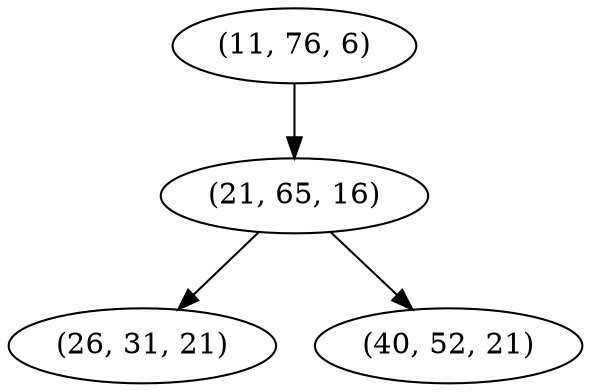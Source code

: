 digraph tree {
    "(11, 76, 6)";
    "(21, 65, 16)";
    "(26, 31, 21)";
    "(40, 52, 21)";
    "(11, 76, 6)" -> "(21, 65, 16)";
    "(21, 65, 16)" -> "(26, 31, 21)";
    "(21, 65, 16)" -> "(40, 52, 21)";
}
